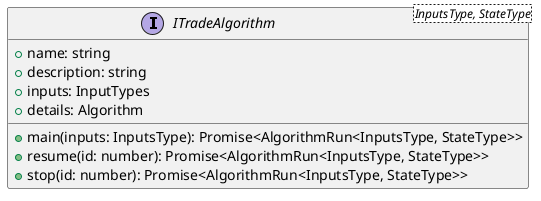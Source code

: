 @startuml
interface ITradeAlgorithm<InputsType, StateType> {
    +name: string
    +description: string
    +inputs: InputTypes
    +details: Algorithm
    +main(inputs: InputsType): Promise<AlgorithmRun<InputsType, StateType>>
    +resume(id: number): Promise<AlgorithmRun<InputsType, StateType>>
    +stop(id: number): Promise<AlgorithmRun<InputsType, StateType>>
}
@enduml